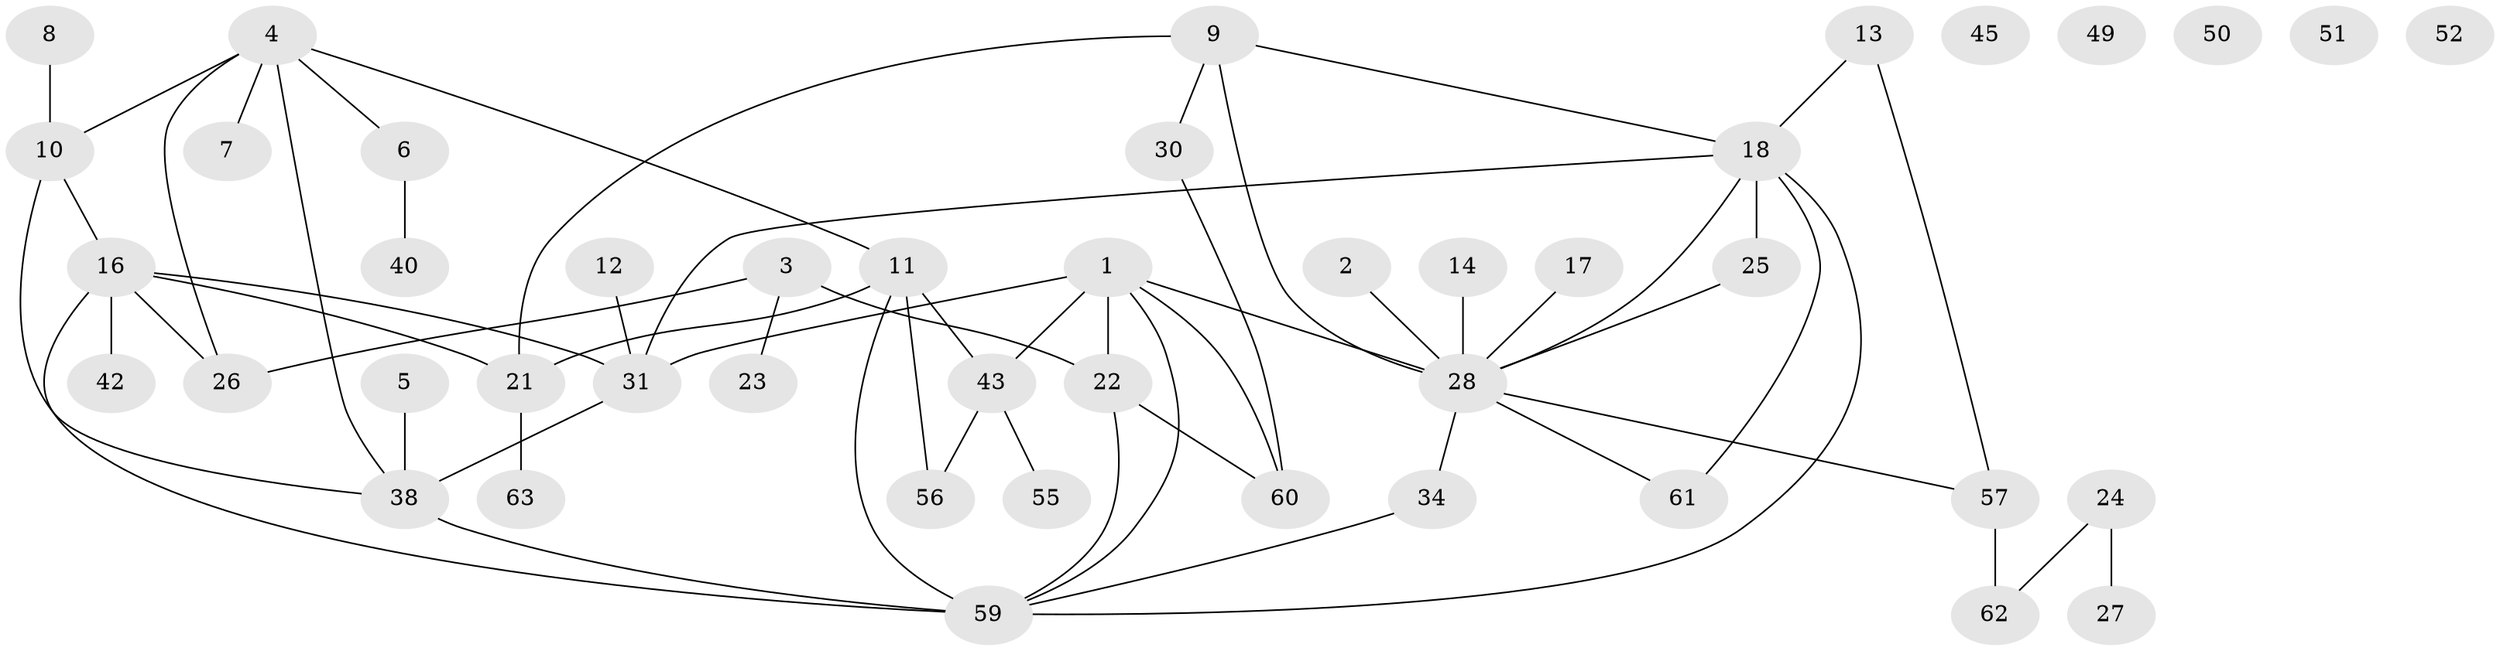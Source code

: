// Generated by graph-tools (version 1.1) at 2025/23/03/03/25 07:23:24]
// undirected, 45 vertices, 60 edges
graph export_dot {
graph [start="1"]
  node [color=gray90,style=filled];
  1 [super="+19"];
  2 [super="+39"];
  3 [super="+44"];
  4 [super="+15"];
  5 [super="+41"];
  6 [super="+54"];
  7;
  8;
  9;
  10 [super="+37"];
  11 [super="+29"];
  12;
  13 [super="+33"];
  14;
  16 [super="+35"];
  17;
  18 [super="+20"];
  21 [super="+64"];
  22 [super="+36"];
  23;
  24 [super="+46"];
  25;
  26 [super="+58"];
  27;
  28 [super="+32"];
  30 [super="+53"];
  31;
  34;
  38 [super="+47"];
  40;
  42;
  43 [super="+48"];
  45;
  49;
  50;
  51;
  52;
  55;
  56;
  57;
  59 [super="+65"];
  60;
  61;
  62;
  63;
  1 -- 28 [weight=2];
  1 -- 60;
  1 -- 59;
  1 -- 22;
  1 -- 43;
  1 -- 31;
  2 -- 28;
  3 -- 22;
  3 -- 23;
  3 -- 26;
  4 -- 7;
  4 -- 26;
  4 -- 38;
  4 -- 11;
  4 -- 10;
  4 -- 6;
  5 -- 38;
  6 -- 40;
  8 -- 10;
  9 -- 18;
  9 -- 28;
  9 -- 30;
  9 -- 21;
  10 -- 16;
  10 -- 38;
  11 -- 21;
  11 -- 43;
  11 -- 56;
  11 -- 59 [weight=2];
  12 -- 31;
  13 -- 57;
  13 -- 18;
  14 -- 28;
  16 -- 42;
  16 -- 59;
  16 -- 31;
  16 -- 26;
  16 -- 21;
  17 -- 28;
  18 -- 25 [weight=2];
  18 -- 28;
  18 -- 59;
  18 -- 61;
  18 -- 31;
  21 -- 63;
  22 -- 59;
  22 -- 60;
  24 -- 62;
  24 -- 27;
  25 -- 28;
  28 -- 34;
  28 -- 57;
  28 -- 61;
  30 -- 60;
  31 -- 38;
  34 -- 59;
  38 -- 59;
  43 -- 56;
  43 -- 55;
  57 -- 62;
}
